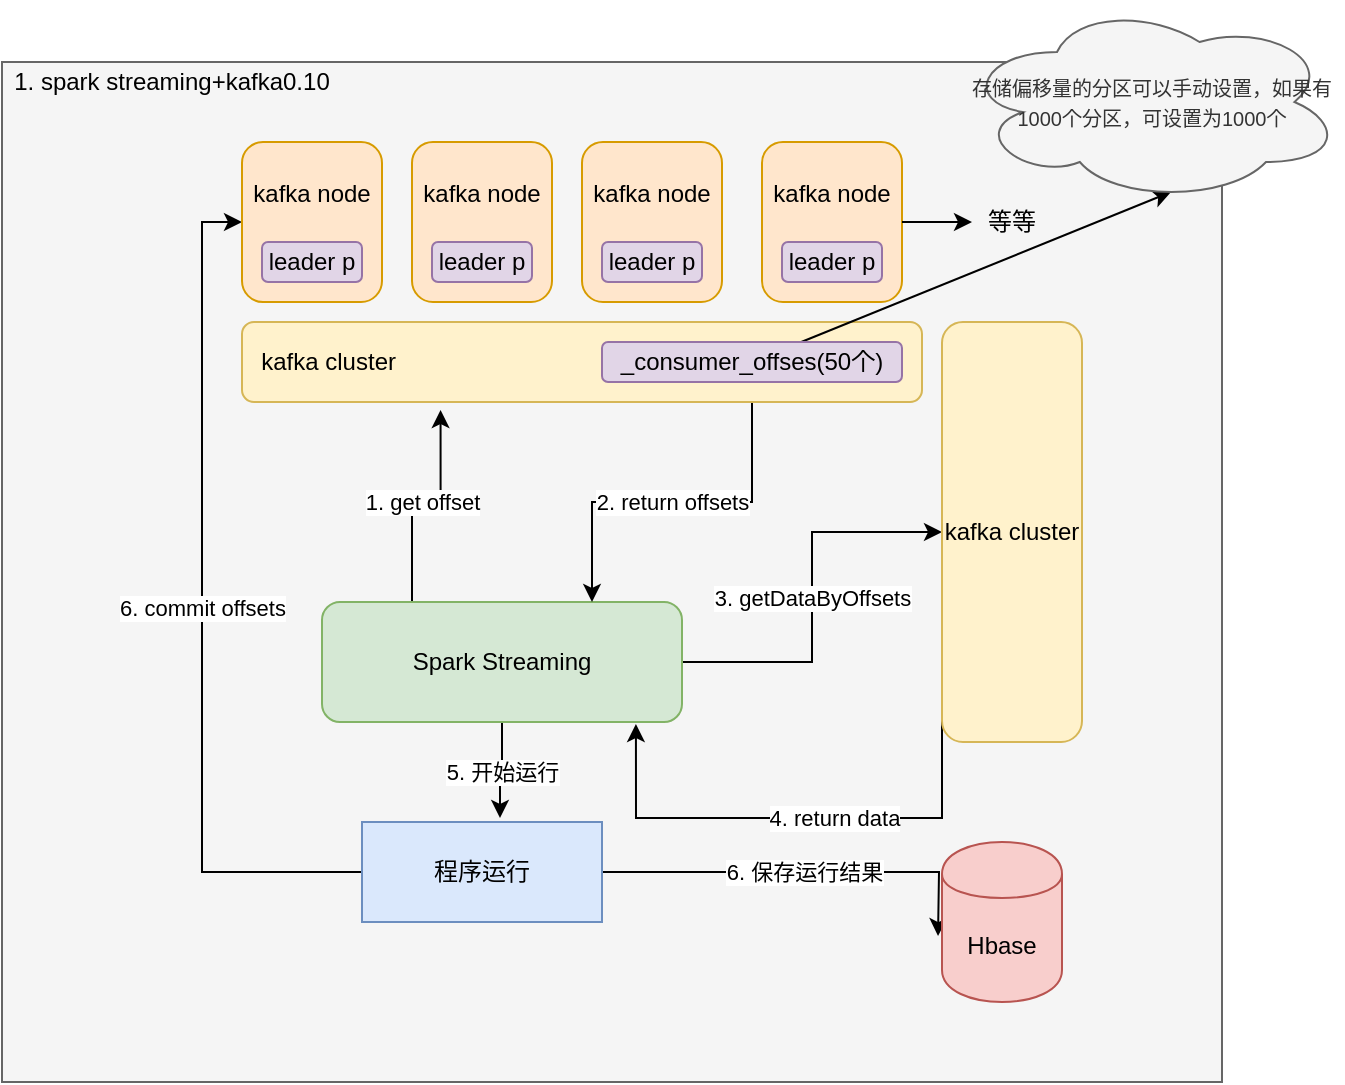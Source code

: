 <mxfile version="12.6.2" type="github">
  <diagram id="b_SXDpRQJmuASV-DSi4U" name="第 1 页">
    <mxGraphModel dx="597" dy="563" grid="1" gridSize="10" guides="1" tooltips="1" connect="1" arrows="1" fold="1" page="1" pageScale="1" pageWidth="850" pageHeight="1100" math="0" shadow="0">
      <root>
        <mxCell id="0"/>
        <mxCell id="1" parent="0"/>
        <mxCell id="GqUMdVtCGq94eZb8xEzj-1" value="" style="rounded=0;whiteSpace=wrap;html=1;fillColor=#f5f5f5;strokeColor=#666666;fontColor=#333333;" parent="1" vertex="1">
          <mxGeometry x="10" y="430" width="610" height="510" as="geometry"/>
        </mxCell>
        <mxCell id="GqUMdVtCGq94eZb8xEzj-2" value="1. get offset" style="edgeStyle=orthogonalEdgeStyle;rounded=0;orthogonalLoop=1;jettySize=auto;html=1;exitX=0.25;exitY=0;exitDx=0;exitDy=0;entryX=0.292;entryY=1.1;entryDx=0;entryDy=0;entryPerimeter=0;" parent="1" source="GqUMdVtCGq94eZb8xEzj-5" target="GqUMdVtCGq94eZb8xEzj-8" edge="1">
          <mxGeometry relative="1" as="geometry"/>
        </mxCell>
        <mxCell id="GqUMdVtCGq94eZb8xEzj-3" value="3. getDataByOffsets" style="edgeStyle=orthogonalEdgeStyle;rounded=0;orthogonalLoop=1;jettySize=auto;html=1;entryX=0;entryY=0.5;entryDx=0;entryDy=0;" parent="1" source="GqUMdVtCGq94eZb8xEzj-5" target="GqUMdVtCGq94eZb8xEzj-10" edge="1">
          <mxGeometry relative="1" as="geometry"/>
        </mxCell>
        <mxCell id="GqUMdVtCGq94eZb8xEzj-4" value="5. 开始运行" style="edgeStyle=orthogonalEdgeStyle;rounded=0;orthogonalLoop=1;jettySize=auto;html=1;exitX=0.5;exitY=1;exitDx=0;exitDy=0;entryX=0.575;entryY=-0.04;entryDx=0;entryDy=0;entryPerimeter=0;" parent="1" source="GqUMdVtCGq94eZb8xEzj-5" target="GqUMdVtCGq94eZb8xEzj-13" edge="1">
          <mxGeometry relative="1" as="geometry"/>
        </mxCell>
        <mxCell id="GqUMdVtCGq94eZb8xEzj-5" value="Spark Streaming" style="rounded=1;whiteSpace=wrap;html=1;fillColor=#d5e8d4;strokeColor=#82b366;" parent="1" vertex="1">
          <mxGeometry x="170" y="700" width="180" height="60" as="geometry"/>
        </mxCell>
        <mxCell id="GqUMdVtCGq94eZb8xEzj-6" value="1. spark streaming+kafka0.10" style="text;html=1;strokeColor=none;fillColor=none;align=center;verticalAlign=middle;whiteSpace=wrap;rounded=0;" parent="1" vertex="1">
          <mxGeometry x="10" y="430" width="170" height="20" as="geometry"/>
        </mxCell>
        <mxCell id="GqUMdVtCGq94eZb8xEzj-7" value="2. return offsets" style="edgeStyle=orthogonalEdgeStyle;rounded=0;orthogonalLoop=1;jettySize=auto;html=1;exitX=0.75;exitY=1;exitDx=0;exitDy=0;entryX=0.75;entryY=0;entryDx=0;entryDy=0;" parent="1" source="GqUMdVtCGq94eZb8xEzj-8" target="GqUMdVtCGq94eZb8xEzj-5" edge="1">
          <mxGeometry relative="1" as="geometry"/>
        </mxCell>
        <object label="kafka cluster &amp;nbsp; &amp;nbsp; &amp;nbsp; &amp;nbsp; &amp;nbsp; &amp;nbsp; &amp;nbsp; &amp;nbsp; &amp;nbsp; &amp;nbsp; &amp;nbsp; &amp;nbsp; &amp;nbsp; &amp;nbsp; &amp;nbsp; &amp;nbsp; &amp;nbsp; &amp;nbsp; &amp;nbsp; &amp;nbsp; &amp;nbsp; &amp;nbsp; &amp;nbsp; &amp;nbsp; &amp;nbsp; &amp;nbsp; &amp;nbsp; &amp;nbsp; &amp;nbsp; &amp;nbsp; &amp;nbsp; &amp;nbsp; &amp;nbsp; &amp;nbsp; &amp;nbsp; &amp;nbsp; &amp;nbsp; &amp;nbsp;" id="GqUMdVtCGq94eZb8xEzj-8">
          <mxCell style="rounded=1;whiteSpace=wrap;html=1;fillColor=#fff2cc;strokeColor=#d6b656;" parent="1" vertex="1">
            <mxGeometry x="130" y="560" width="340" height="40" as="geometry"/>
          </mxCell>
        </object>
        <mxCell id="GqUMdVtCGq94eZb8xEzj-9" value="4. return data" style="edgeStyle=orthogonalEdgeStyle;rounded=0;orthogonalLoop=1;jettySize=auto;html=1;exitX=0;exitY=0.75;exitDx=0;exitDy=0;entryX=0.872;entryY=1.017;entryDx=0;entryDy=0;entryPerimeter=0;" parent="1" source="GqUMdVtCGq94eZb8xEzj-10" target="GqUMdVtCGq94eZb8xEzj-5" edge="1">
          <mxGeometry relative="1" as="geometry">
            <mxPoint x="360" y="808" as="targetPoint"/>
            <Array as="points">
              <mxPoint x="327" y="808"/>
            </Array>
          </mxGeometry>
        </mxCell>
        <mxCell id="GqUMdVtCGq94eZb8xEzj-10" value="kafka cluster" style="rounded=1;whiteSpace=wrap;html=1;fillColor=#fff2cc;strokeColor=#d6b656;" parent="1" vertex="1">
          <mxGeometry x="480" y="560" width="70" height="210" as="geometry"/>
        </mxCell>
        <mxCell id="GqUMdVtCGq94eZb8xEzj-12" value="6. 保存运行结果" style="edgeStyle=orthogonalEdgeStyle;rounded=0;orthogonalLoop=1;jettySize=auto;html=1;entryX=-0.033;entryY=0.588;entryDx=0;entryDy=0;entryPerimeter=0;" parent="1" source="GqUMdVtCGq94eZb8xEzj-13" edge="1">
          <mxGeometry relative="1" as="geometry">
            <mxPoint x="478.02" y="867.04" as="targetPoint"/>
          </mxGeometry>
        </mxCell>
        <mxCell id="GqUMdVtCGq94eZb8xEzj-26" value="6. commit offsets" style="edgeStyle=orthogonalEdgeStyle;rounded=0;orthogonalLoop=1;jettySize=auto;html=1;entryX=0;entryY=0.5;entryDx=0;entryDy=0;" parent="1" source="GqUMdVtCGq94eZb8xEzj-13" target="GqUMdVtCGq94eZb8xEzj-15" edge="1">
          <mxGeometry relative="1" as="geometry">
            <Array as="points">
              <mxPoint x="110" y="835"/>
              <mxPoint x="110" y="510"/>
            </Array>
          </mxGeometry>
        </mxCell>
        <mxCell id="GqUMdVtCGq94eZb8xEzj-13" value="程序运行" style="rounded=0;whiteSpace=wrap;html=1;fillColor=#dae8fc;strokeColor=#6c8ebf;" parent="1" vertex="1">
          <mxGeometry x="190" y="810" width="120" height="50" as="geometry"/>
        </mxCell>
        <mxCell id="GqUMdVtCGq94eZb8xEzj-14" value="Hbase" style="shape=cylinder;whiteSpace=wrap;html=1;boundedLbl=1;backgroundOutline=1;fillColor=#f8cecc;strokeColor=#b85450;" parent="1" vertex="1">
          <mxGeometry x="480" y="820" width="60" height="80" as="geometry"/>
        </mxCell>
        <mxCell id="GqUMdVtCGq94eZb8xEzj-15" value="kafka node&lt;br&gt;&lt;br&gt;&lt;br&gt;" style="rounded=1;whiteSpace=wrap;html=1;fillColor=#ffe6cc;strokeColor=#d79b00;" parent="1" vertex="1">
          <mxGeometry x="130" y="470" width="70" height="80" as="geometry"/>
        </mxCell>
        <mxCell id="GqUMdVtCGq94eZb8xEzj-16" value="leader p" style="rounded=1;whiteSpace=wrap;html=1;fillColor=#e1d5e7;strokeColor=#9673a6;" parent="1" vertex="1">
          <mxGeometry x="140" y="520" width="50" height="20" as="geometry"/>
        </mxCell>
        <mxCell id="GqUMdVtCGq94eZb8xEzj-17" value="kafka node&lt;br&gt;&lt;br&gt;&lt;br&gt;" style="rounded=1;whiteSpace=wrap;html=1;fillColor=#ffe6cc;strokeColor=#d79b00;" parent="1" vertex="1">
          <mxGeometry x="215" y="470" width="70" height="80" as="geometry"/>
        </mxCell>
        <mxCell id="GqUMdVtCGq94eZb8xEzj-18" value="leader p" style="rounded=1;whiteSpace=wrap;html=1;fillColor=#e1d5e7;strokeColor=#9673a6;" parent="1" vertex="1">
          <mxGeometry x="225" y="520" width="50" height="20" as="geometry"/>
        </mxCell>
        <mxCell id="GqUMdVtCGq94eZb8xEzj-19" value="kafka node&lt;br&gt;&lt;br&gt;&lt;br&gt;" style="rounded=1;whiteSpace=wrap;html=1;fillColor=#ffe6cc;strokeColor=#d79b00;" parent="1" vertex="1">
          <mxGeometry x="300" y="470" width="70" height="80" as="geometry"/>
        </mxCell>
        <mxCell id="GqUMdVtCGq94eZb8xEzj-20" value="leader p" style="rounded=1;whiteSpace=wrap;html=1;fillColor=#e1d5e7;strokeColor=#9673a6;" parent="1" vertex="1">
          <mxGeometry x="310" y="520" width="50" height="20" as="geometry"/>
        </mxCell>
        <mxCell id="GqUMdVtCGq94eZb8xEzj-21" value="kafka node&lt;br&gt;&lt;br&gt;&lt;br&gt;" style="rounded=1;whiteSpace=wrap;html=1;fillColor=#ffe6cc;strokeColor=#d79b00;" parent="1" vertex="1">
          <mxGeometry x="390" y="470" width="70" height="80" as="geometry"/>
        </mxCell>
        <mxCell id="GqUMdVtCGq94eZb8xEzj-22" value="leader p" style="rounded=1;whiteSpace=wrap;html=1;fillColor=#e1d5e7;strokeColor=#9673a6;" parent="1" vertex="1">
          <mxGeometry x="400" y="520" width="50" height="20" as="geometry"/>
        </mxCell>
        <mxCell id="GqUMdVtCGq94eZb8xEzj-23" value="等等" style="text;html=1;strokeColor=none;fillColor=none;align=center;verticalAlign=middle;whiteSpace=wrap;rounded=0;" parent="1" vertex="1">
          <mxGeometry x="495" y="500" width="40" height="20" as="geometry"/>
        </mxCell>
        <mxCell id="GqUMdVtCGq94eZb8xEzj-24" value="" style="edgeStyle=orthogonalEdgeStyle;rounded=0;orthogonalLoop=1;jettySize=auto;html=1;" parent="1" source="GqUMdVtCGq94eZb8xEzj-21" target="GqUMdVtCGq94eZb8xEzj-23" edge="1">
          <mxGeometry relative="1" as="geometry"/>
        </mxCell>
        <mxCell id="GqUMdVtCGq94eZb8xEzj-27" style="rounded=0;orthogonalLoop=1;jettySize=auto;html=1;entryX=0.55;entryY=0.95;entryDx=0;entryDy=0;entryPerimeter=0;" parent="1" source="GqUMdVtCGq94eZb8xEzj-25" target="GqUMdVtCGq94eZb8xEzj-28" edge="1">
          <mxGeometry relative="1" as="geometry"/>
        </mxCell>
        <mxCell id="GqUMdVtCGq94eZb8xEzj-25" value="_consumer_offses(50个)" style="rounded=1;whiteSpace=wrap;html=1;fillColor=#e1d5e7;strokeColor=#9673a6;" parent="1" vertex="1">
          <mxGeometry x="310" y="570" width="150" height="20" as="geometry"/>
        </mxCell>
        <mxCell id="GqUMdVtCGq94eZb8xEzj-28" value="&lt;font style=&quot;font-size: 10px&quot;&gt;存储偏移量的分区可以手动设置，如果有1000个分区，可设置为1000个&lt;/font&gt;" style="ellipse;shape=cloud;whiteSpace=wrap;html=1;fillColor=#f5f5f5;strokeColor=#666666;fontColor=#333333;" parent="1" vertex="1">
          <mxGeometry x="490" y="400" width="190" height="100" as="geometry"/>
        </mxCell>
      </root>
    </mxGraphModel>
  </diagram>
</mxfile>
